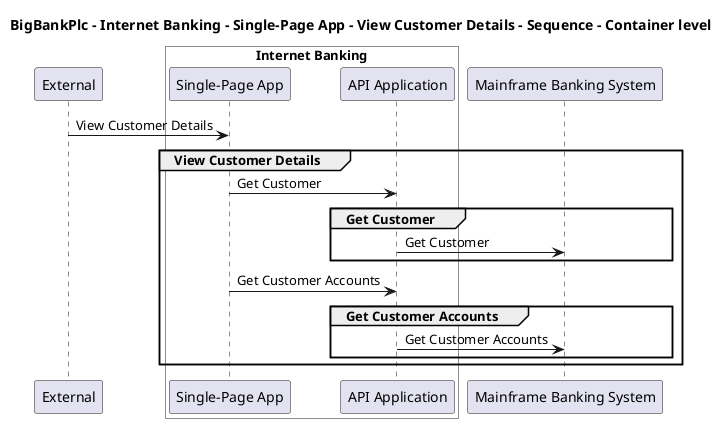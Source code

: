 @startuml

title BigBankPlc - Internet Banking - Single-Page App - View Customer Details - Sequence - Container level

participant "External" as C4InterFlow.SoftwareSystems.ExternalSystem

box "Internet Banking" #White
    participant "Single-Page App" as BigBankPlc.SoftwareSystems.InternetBanking.Containers.SinglePageApp
    participant "API Application" as BigBankPlc.SoftwareSystems.InternetBanking.Containers.APIApplication
end box

participant "Mainframe Banking System" as BigBankPlc.SoftwareSystems.MainframeBankingSystem

C4InterFlow.SoftwareSystems.ExternalSystem -> BigBankPlc.SoftwareSystems.InternetBanking.Containers.SinglePageApp : View Customer Details
group View Customer Details
BigBankPlc.SoftwareSystems.InternetBanking.Containers.SinglePageApp -> BigBankPlc.SoftwareSystems.InternetBanking.Containers.APIApplication : Get Customer
group Get Customer
BigBankPlc.SoftwareSystems.InternetBanking.Containers.APIApplication -> BigBankPlc.SoftwareSystems.MainframeBankingSystem : Get Customer
end
BigBankPlc.SoftwareSystems.InternetBanking.Containers.SinglePageApp -> BigBankPlc.SoftwareSystems.InternetBanking.Containers.APIApplication : Get Customer Accounts
group Get Customer Accounts
BigBankPlc.SoftwareSystems.InternetBanking.Containers.APIApplication -> BigBankPlc.SoftwareSystems.MainframeBankingSystem : Get Customer Accounts
end
end


@enduml

